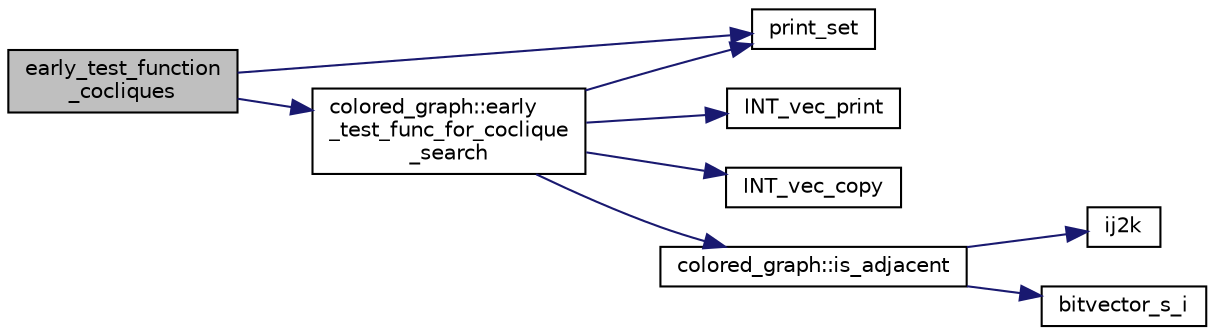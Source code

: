 digraph "early_test_function_cocliques"
{
  edge [fontname="Helvetica",fontsize="10",labelfontname="Helvetica",labelfontsize="10"];
  node [fontname="Helvetica",fontsize="10",shape=record];
  rankdir="LR";
  Node101 [label="early_test_function\l_cocliques",height=0.2,width=0.4,color="black", fillcolor="grey75", style="filled", fontcolor="black"];
  Node101 -> Node102 [color="midnightblue",fontsize="10",style="solid",fontname="Helvetica"];
  Node102 [label="print_set",height=0.2,width=0.4,color="black", fillcolor="white", style="filled",URL="$d0/dd1/blt_8h.html#a8c1a5fc71aea7ff31d181f0103196a24"];
  Node101 -> Node103 [color="midnightblue",fontsize="10",style="solid",fontname="Helvetica"];
  Node103 [label="colored_graph::early\l_test_func_for_coclique\l_search",height=0.2,width=0.4,color="black", fillcolor="white", style="filled",URL="$dc/de2/classcolored__graph.html#a0d66f950aadf478e4e02729c5a02e0cf"];
  Node103 -> Node102 [color="midnightblue",fontsize="10",style="solid",fontname="Helvetica"];
  Node103 -> Node104 [color="midnightblue",fontsize="10",style="solid",fontname="Helvetica"];
  Node104 [label="INT_vec_print",height=0.2,width=0.4,color="black", fillcolor="white", style="filled",URL="$df/dbf/sajeeb_8_c.html#a79a5901af0b47dd0d694109543c027fe"];
  Node103 -> Node105 [color="midnightblue",fontsize="10",style="solid",fontname="Helvetica"];
  Node105 [label="INT_vec_copy",height=0.2,width=0.4,color="black", fillcolor="white", style="filled",URL="$df/dbf/sajeeb_8_c.html#ac2d875e27e009af6ec04d17254d11075"];
  Node103 -> Node106 [color="midnightblue",fontsize="10",style="solid",fontname="Helvetica"];
  Node106 [label="colored_graph::is_adjacent",height=0.2,width=0.4,color="black", fillcolor="white", style="filled",URL="$dc/de2/classcolored__graph.html#ac13cc7a798c3ee11bef01f01c8eab061"];
  Node106 -> Node107 [color="midnightblue",fontsize="10",style="solid",fontname="Helvetica"];
  Node107 [label="ij2k",height=0.2,width=0.4,color="black", fillcolor="white", style="filled",URL="$df/dbf/sajeeb_8_c.html#a68a0fe85ad4b80a9220cb33f9c4c0042"];
  Node106 -> Node108 [color="midnightblue",fontsize="10",style="solid",fontname="Helvetica"];
  Node108 [label="bitvector_s_i",height=0.2,width=0.4,color="black", fillcolor="white", style="filled",URL="$df/dbf/sajeeb_8_c.html#ac0135a3681a44df3fe7af1545676fbe2"];
}
